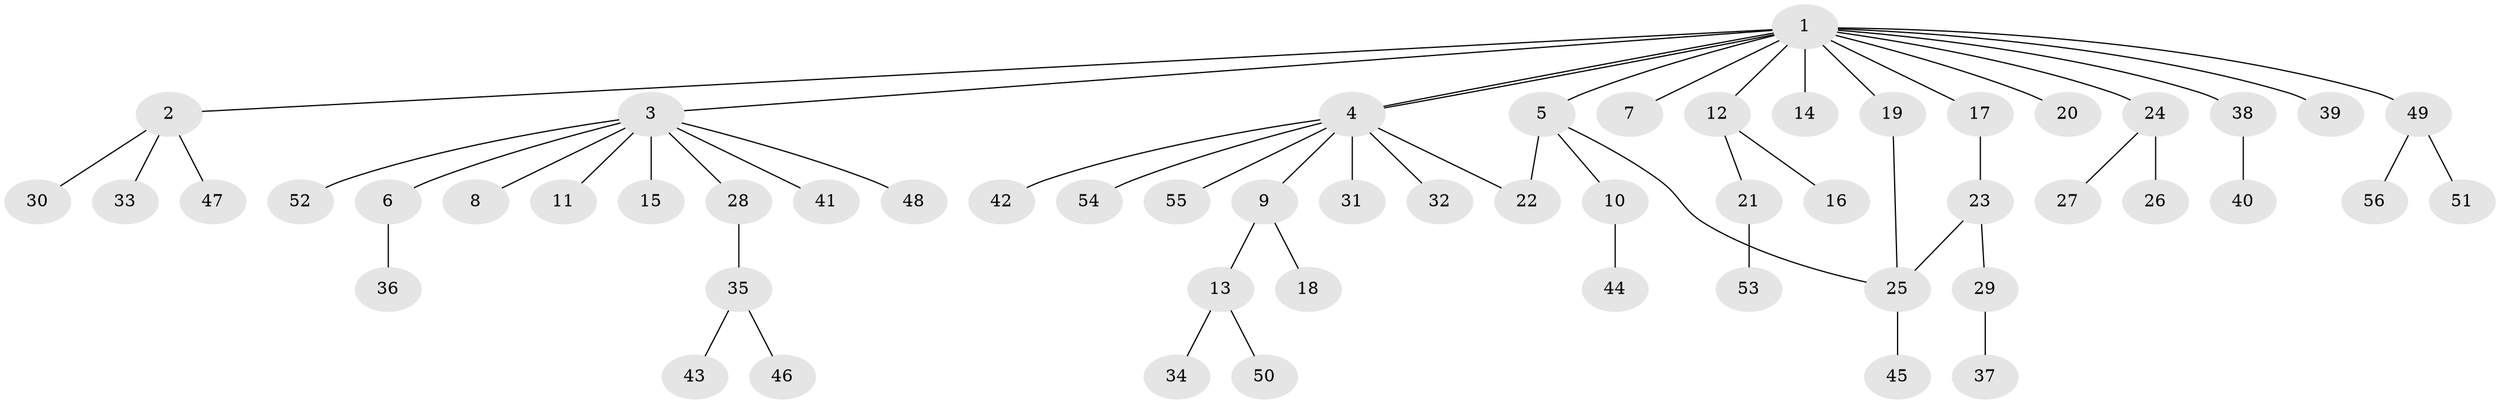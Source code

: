 // Generated by graph-tools (version 1.1) at 2025/11/02/27/25 16:11:09]
// undirected, 56 vertices, 59 edges
graph export_dot {
graph [start="1"]
  node [color=gray90,style=filled];
  1;
  2;
  3;
  4;
  5;
  6;
  7;
  8;
  9;
  10;
  11;
  12;
  13;
  14;
  15;
  16;
  17;
  18;
  19;
  20;
  21;
  22;
  23;
  24;
  25;
  26;
  27;
  28;
  29;
  30;
  31;
  32;
  33;
  34;
  35;
  36;
  37;
  38;
  39;
  40;
  41;
  42;
  43;
  44;
  45;
  46;
  47;
  48;
  49;
  50;
  51;
  52;
  53;
  54;
  55;
  56;
  1 -- 2;
  1 -- 3;
  1 -- 4;
  1 -- 4;
  1 -- 5;
  1 -- 7;
  1 -- 12;
  1 -- 14;
  1 -- 17;
  1 -- 19;
  1 -- 20;
  1 -- 24;
  1 -- 38;
  1 -- 39;
  1 -- 49;
  2 -- 30;
  2 -- 33;
  2 -- 47;
  3 -- 6;
  3 -- 8;
  3 -- 11;
  3 -- 15;
  3 -- 28;
  3 -- 41;
  3 -- 48;
  3 -- 52;
  4 -- 9;
  4 -- 22;
  4 -- 31;
  4 -- 32;
  4 -- 42;
  4 -- 54;
  4 -- 55;
  5 -- 10;
  5 -- 22;
  5 -- 25;
  6 -- 36;
  9 -- 13;
  9 -- 18;
  10 -- 44;
  12 -- 16;
  12 -- 21;
  13 -- 34;
  13 -- 50;
  17 -- 23;
  19 -- 25;
  21 -- 53;
  23 -- 25;
  23 -- 29;
  24 -- 26;
  24 -- 27;
  25 -- 45;
  28 -- 35;
  29 -- 37;
  35 -- 43;
  35 -- 46;
  38 -- 40;
  49 -- 51;
  49 -- 56;
}
